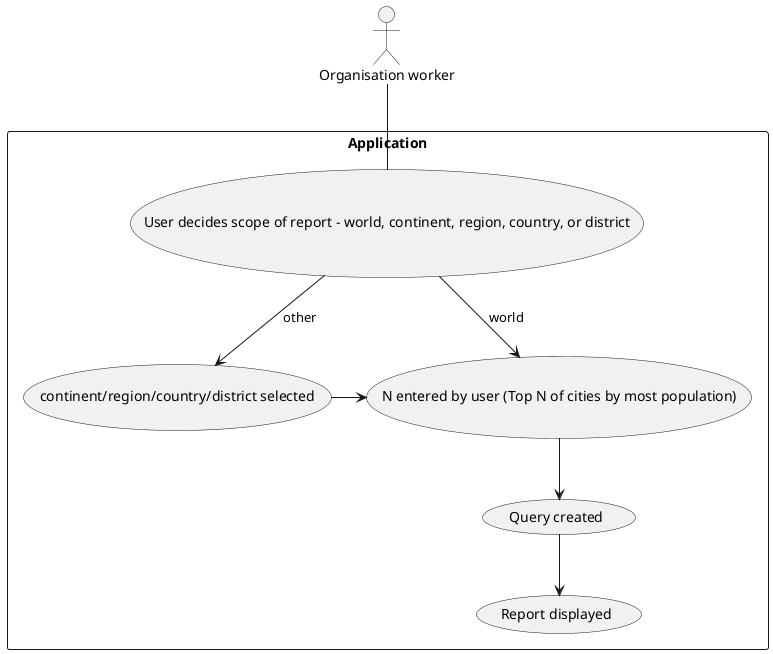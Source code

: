@startuml
'https://plantuml.com/use-case-diagram

actor user as "Organisation worker"

rectangle "Application" {
    usecase scope as "User decides scope of report - world, continent, region, country, or district"
    usecase other as "continent/region/country/district selected"
    usecase getN as "N entered by user (Top N of cities by most population)"
    usecase query as "Query created"
    usecase report as "Report displayed"
}

user -- scope
scope --> getN : world
scope --> other : other
other -> getN

getN --> query
query --> report


@enduml